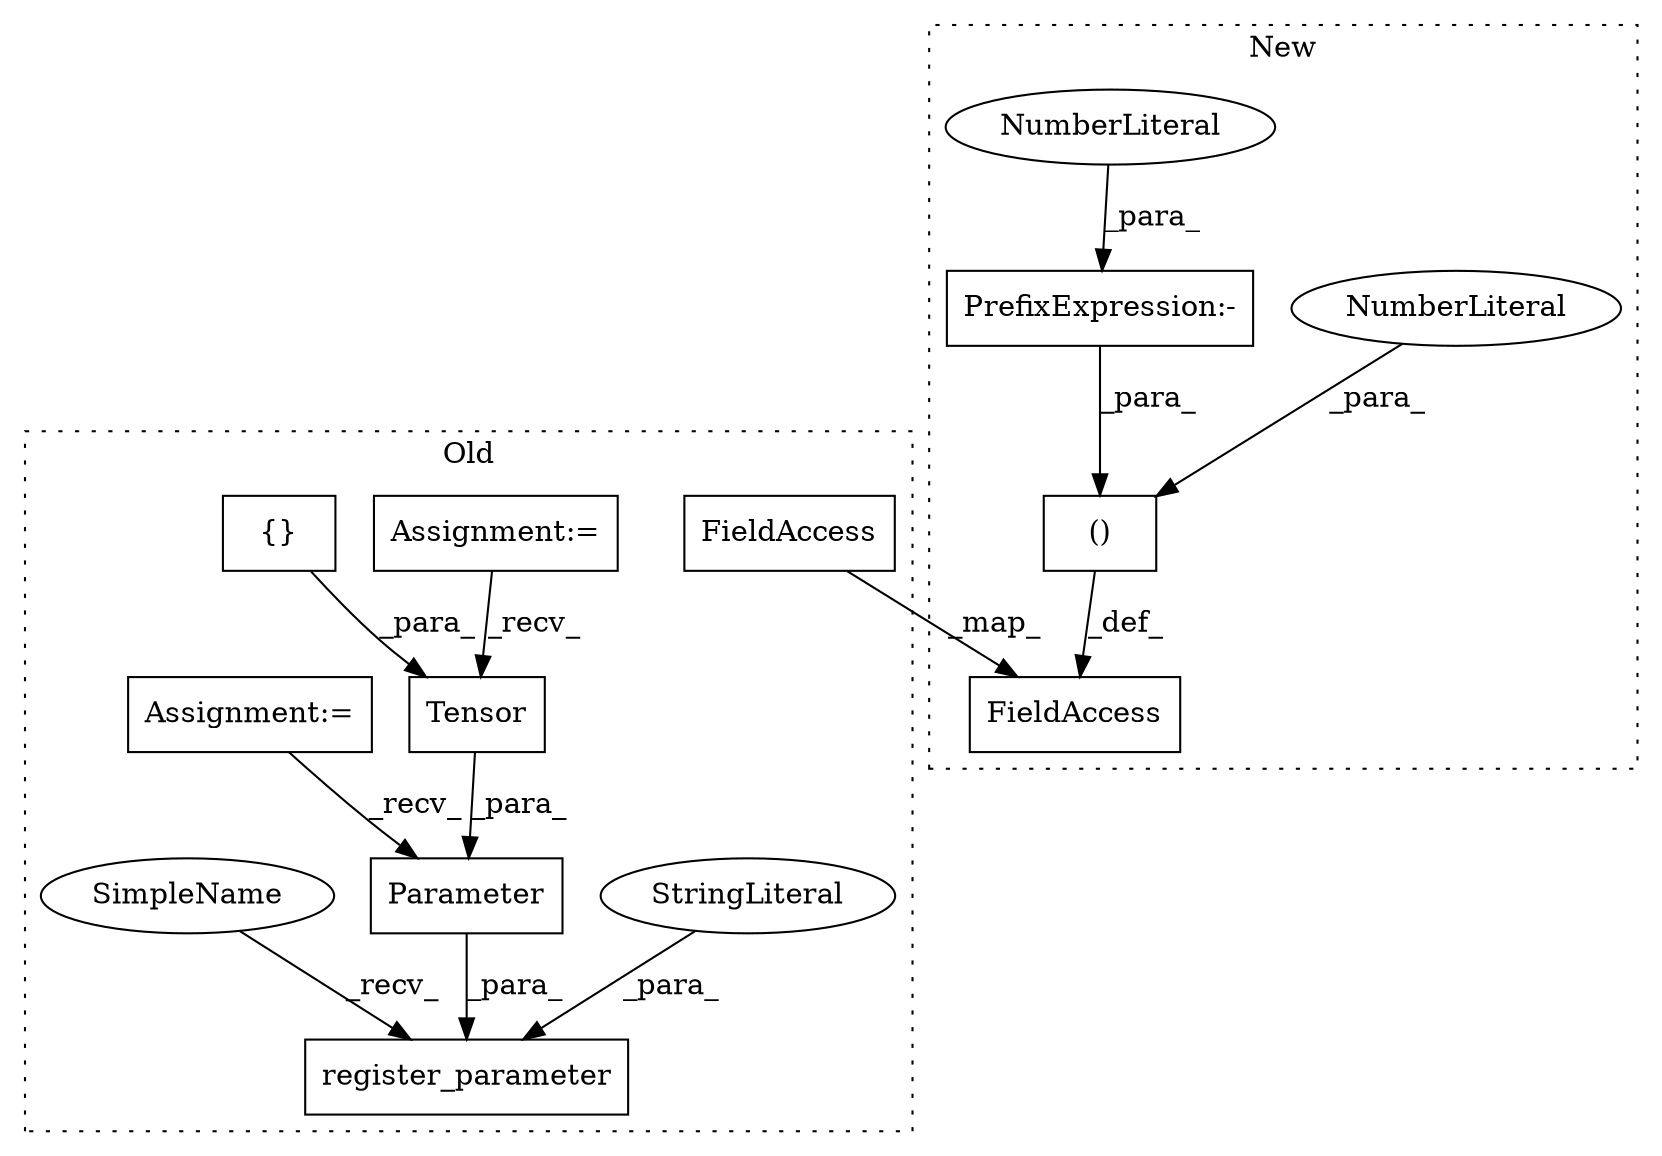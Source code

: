 digraph G {
subgraph cluster0 {
1 [label="register_parameter" a="32" s="756,855" l="19,2" shape="box"];
3 [label="StringLiteral" a="45" s="775" l="17" shape="ellipse"];
4 [label="Parameter" a="32" s="796,832" l="10,1" shape="box"];
5 [label="Assignment:=" a="7" s="581" l="5" shape="box"];
6 [label="FieldAccess" a="22" s="615" l="16" shape="box"];
9 [label="{}" a="4" s="828,830" l="1,1" shape="box"];
10 [label="Tensor" a="32" s="812,831" l="7,1" shape="box"];
11 [label="Assignment:=" a="7" s="513" l="2" shape="box"];
14 [label="SimpleName" a="42" s="751" l="4" shape="ellipse"];
label = "Old";
style="dotted";
}
subgraph cluster1 {
2 [label="()" a="106" s="741" l="16" shape="box"];
7 [label="FieldAccess" a="22" s="706" l="16" shape="box"];
8 [label="NumberLiteral" a="34" s="756" l="1" shape="ellipse"];
12 [label="PrefixExpression:-" a="38" s="741" l="1" shape="box"];
13 [label="NumberLiteral" a="34" s="742" l="1" shape="ellipse"];
label = "New";
style="dotted";
}
2 -> 7 [label="_def_"];
3 -> 1 [label="_para_"];
4 -> 1 [label="_para_"];
5 -> 10 [label="_recv_"];
6 -> 7 [label="_map_"];
8 -> 2 [label="_para_"];
9 -> 10 [label="_para_"];
10 -> 4 [label="_para_"];
11 -> 4 [label="_recv_"];
12 -> 2 [label="_para_"];
13 -> 12 [label="_para_"];
14 -> 1 [label="_recv_"];
}